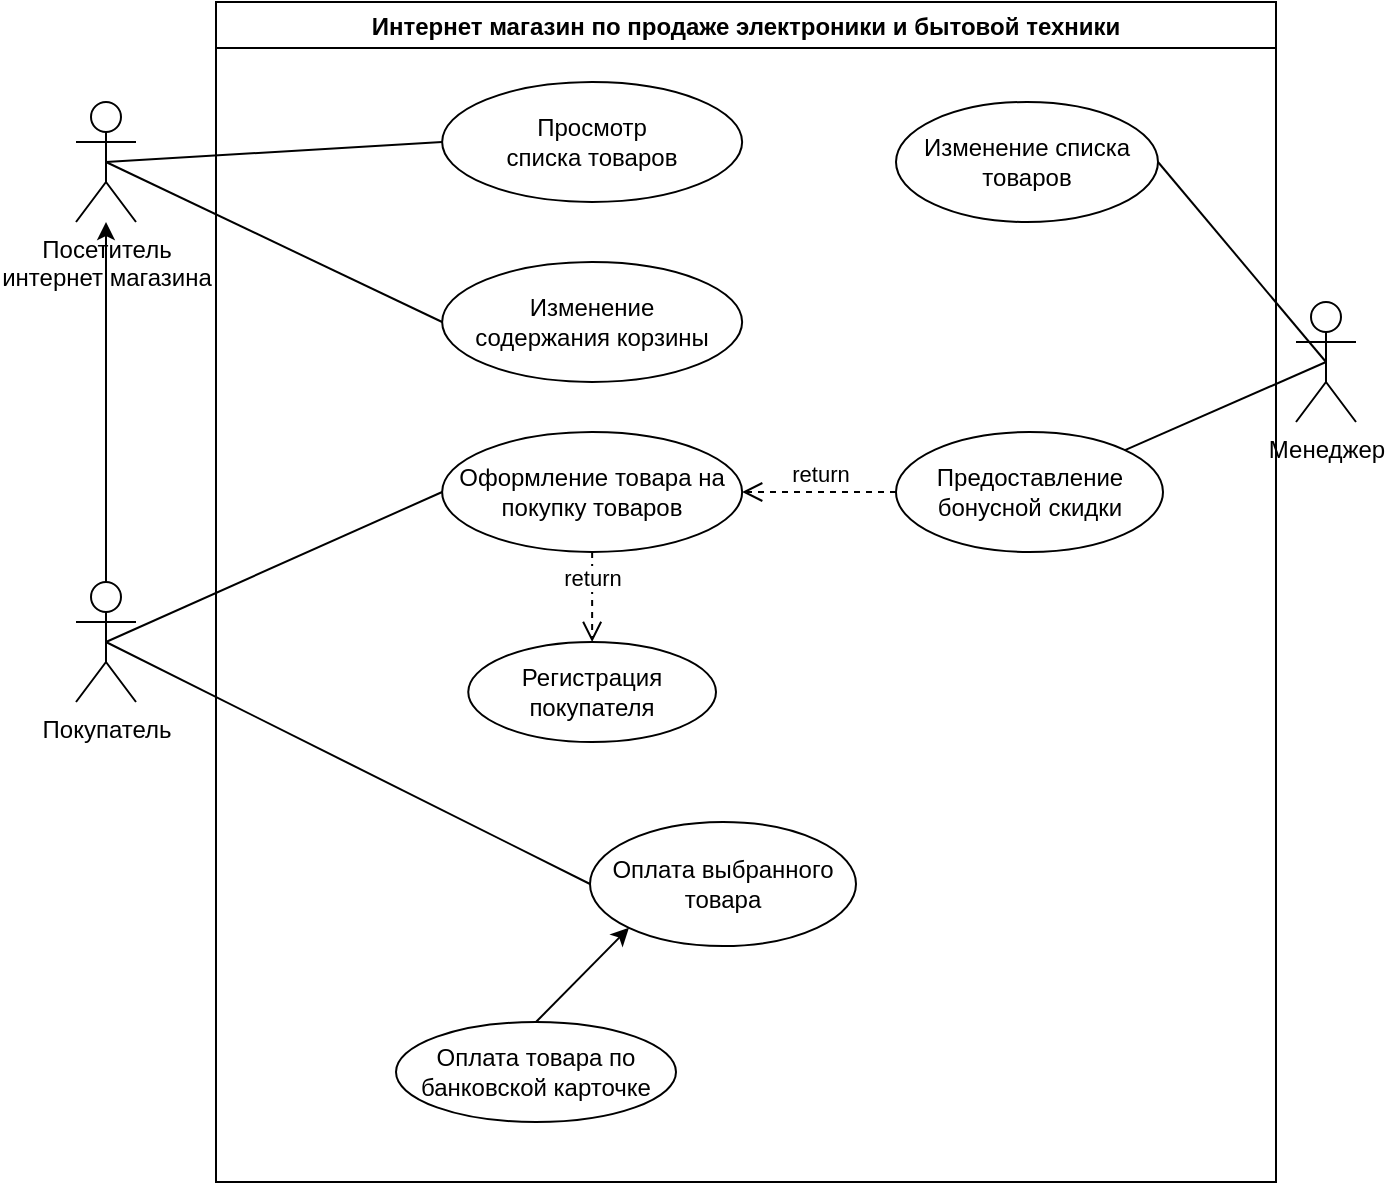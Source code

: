 <mxfile version="20.4.1" type="device"><diagram id="-Qko3N9pvqi1sgZHAHQu" name="Страница 1"><mxGraphModel dx="1247" dy="706" grid="1" gridSize="10" guides="1" tooltips="1" connect="1" arrows="1" fold="1" page="1" pageScale="1" pageWidth="3300" pageHeight="4681" math="0" shadow="0"><root><mxCell id="0"/><mxCell id="1" parent="0"/><mxCell id="_k5MzTLEcsFqLKa7DZg5-3" value="Менеджер" style="shape=umlActor;verticalLabelPosition=bottom;verticalAlign=top;html=1;outlineConnect=0;" vertex="1" parent="1"><mxGeometry x="920" y="480" width="30" height="60" as="geometry"/></mxCell><mxCell id="_k5MzTLEcsFqLKa7DZg5-4" value="Посетитель &lt;br&gt;интернет магазина" style="shape=umlActor;verticalLabelPosition=bottom;verticalAlign=top;html=1;outlineConnect=0;" vertex="1" parent="1"><mxGeometry x="310" y="380" width="30" height="60" as="geometry"/></mxCell><mxCell id="_k5MzTLEcsFqLKa7DZg5-5" style="edgeStyle=orthogonalEdgeStyle;rounded=0;orthogonalLoop=1;jettySize=auto;html=1;" edge="1" parent="1" source="_k5MzTLEcsFqLKa7DZg5-6" target="_k5MzTLEcsFqLKa7DZg5-4"><mxGeometry relative="1" as="geometry"/></mxCell><mxCell id="_k5MzTLEcsFqLKa7DZg5-6" value="Покупатель" style="shape=umlActor;verticalLabelPosition=bottom;verticalAlign=top;html=1;outlineConnect=0;" vertex="1" parent="1"><mxGeometry x="310" y="620" width="30" height="60" as="geometry"/></mxCell><mxCell id="_k5MzTLEcsFqLKa7DZg5-7" value="Интернет магазин по продаже электроники и бытовой техники" style="swimlane;" vertex="1" parent="1"><mxGeometry x="380" y="330" width="530" height="590" as="geometry"/></mxCell><mxCell id="_k5MzTLEcsFqLKa7DZg5-8" value="Просмотр&lt;br&gt;списка товаров" style="ellipse;whiteSpace=wrap;html=1;" vertex="1" parent="_k5MzTLEcsFqLKa7DZg5-7"><mxGeometry x="113.07" y="40" width="150" height="60" as="geometry"/></mxCell><mxCell id="_k5MzTLEcsFqLKa7DZg5-9" value="Изменение&lt;br&gt;содержания корзины" style="ellipse;whiteSpace=wrap;html=1;" vertex="1" parent="_k5MzTLEcsFqLKa7DZg5-7"><mxGeometry x="113.07" y="130" width="150" height="60" as="geometry"/></mxCell><mxCell id="_k5MzTLEcsFqLKa7DZg5-10" value="Оформление товара на покупку товаров" style="ellipse;whiteSpace=wrap;html=1;" vertex="1" parent="_k5MzTLEcsFqLKa7DZg5-7"><mxGeometry x="113.07" y="215" width="150" height="60" as="geometry"/></mxCell><mxCell id="_k5MzTLEcsFqLKa7DZg5-11" value="Регистрация покупателя" style="ellipse;whiteSpace=wrap;html=1;" vertex="1" parent="_k5MzTLEcsFqLKa7DZg5-7"><mxGeometry x="126.13" y="320" width="123.87" height="50" as="geometry"/></mxCell><mxCell id="_k5MzTLEcsFqLKa7DZg5-12" value="return" style="html=1;verticalAlign=bottom;endArrow=open;dashed=1;endSize=8;rounded=0;entryX=0.5;entryY=0;entryDx=0;entryDy=0;exitX=0.5;exitY=1;exitDx=0;exitDy=0;" edge="1" parent="_k5MzTLEcsFqLKa7DZg5-7" source="_k5MzTLEcsFqLKa7DZg5-10" target="_k5MzTLEcsFqLKa7DZg5-11"><mxGeometry relative="1" as="geometry"><mxPoint x="121.5" y="270" as="sourcePoint"/><mxPoint x="81.5" y="320" as="targetPoint"/></mxGeometry></mxCell><mxCell id="_k5MzTLEcsFqLKa7DZg5-13" value="Изменение списка товаров" style="ellipse;whiteSpace=wrap;html=1;" vertex="1" parent="_k5MzTLEcsFqLKa7DZg5-7"><mxGeometry x="340" y="50" width="131" height="60" as="geometry"/></mxCell><mxCell id="_k5MzTLEcsFqLKa7DZg5-14" value="Предоставление бонусной скидки" style="ellipse;whiteSpace=wrap;html=1;" vertex="1" parent="_k5MzTLEcsFqLKa7DZg5-7"><mxGeometry x="340" y="215" width="133.5" height="60" as="geometry"/></mxCell><mxCell id="_k5MzTLEcsFqLKa7DZg5-15" value="return" style="html=1;verticalAlign=bottom;endArrow=open;dashed=1;endSize=8;rounded=0;exitX=0;exitY=0.5;exitDx=0;exitDy=0;entryX=1;entryY=0.5;entryDx=0;entryDy=0;" edge="1" parent="_k5MzTLEcsFqLKa7DZg5-7" source="_k5MzTLEcsFqLKa7DZg5-14" target="_k5MzTLEcsFqLKa7DZg5-10"><mxGeometry relative="1" as="geometry"><mxPoint x="290" y="270" as="sourcePoint"/><mxPoint x="210" y="270" as="targetPoint"/><mxPoint as="offset"/></mxGeometry></mxCell><mxCell id="_k5MzTLEcsFqLKa7DZg5-16" value="Оплата выбранного товара" style="ellipse;whiteSpace=wrap;html=1;" vertex="1" parent="_k5MzTLEcsFqLKa7DZg5-7"><mxGeometry x="187" y="410" width="133" height="62" as="geometry"/></mxCell><mxCell id="_k5MzTLEcsFqLKa7DZg5-17" value="Оплата товара по банковской карточке" style="ellipse;whiteSpace=wrap;html=1;" vertex="1" parent="_k5MzTLEcsFqLKa7DZg5-7"><mxGeometry x="90" y="510" width="140" height="50" as="geometry"/></mxCell><mxCell id="_k5MzTLEcsFqLKa7DZg5-18" value="" style="endArrow=classic;html=1;rounded=0;entryX=0;entryY=1;entryDx=0;entryDy=0;exitX=0.5;exitY=0;exitDx=0;exitDy=0;" edge="1" parent="_k5MzTLEcsFqLKa7DZg5-7" source="_k5MzTLEcsFqLKa7DZg5-17" target="_k5MzTLEcsFqLKa7DZg5-16"><mxGeometry width="50" height="50" relative="1" as="geometry"><mxPoint x="300" y="500" as="sourcePoint"/><mxPoint x="350" y="450" as="targetPoint"/></mxGeometry></mxCell><mxCell id="_k5MzTLEcsFqLKa7DZg5-19" value="" style="endArrow=none;html=1;rounded=0;entryX=0;entryY=0.5;entryDx=0;entryDy=0;exitX=0.5;exitY=0.5;exitDx=0;exitDy=0;exitPerimeter=0;" edge="1" parent="1" source="_k5MzTLEcsFqLKa7DZg5-6" target="_k5MzTLEcsFqLKa7DZg5-16"><mxGeometry width="50" height="50" relative="1" as="geometry"><mxPoint x="380" y="680" as="sourcePoint"/><mxPoint x="520" y="790" as="targetPoint"/></mxGeometry></mxCell><mxCell id="_k5MzTLEcsFqLKa7DZg5-20" value="" style="endArrow=none;html=1;rounded=0;entryX=0;entryY=0.5;entryDx=0;entryDy=0;exitX=0.5;exitY=0.5;exitDx=0;exitDy=0;exitPerimeter=0;" edge="1" parent="1" source="_k5MzTLEcsFqLKa7DZg5-4" target="_k5MzTLEcsFqLKa7DZg5-8"><mxGeometry width="50" height="50" relative="1" as="geometry"><mxPoint x="350" y="425" as="sourcePoint"/><mxPoint x="400" y="375" as="targetPoint"/></mxGeometry></mxCell><mxCell id="_k5MzTLEcsFqLKa7DZg5-21" value="" style="endArrow=none;html=1;rounded=0;exitX=0.5;exitY=0.5;exitDx=0;exitDy=0;exitPerimeter=0;entryX=0;entryY=0.5;entryDx=0;entryDy=0;" edge="1" parent="1" source="_k5MzTLEcsFqLKa7DZg5-4" target="_k5MzTLEcsFqLKa7DZg5-9"><mxGeometry width="50" height="50" relative="1" as="geometry"><mxPoint x="410" y="480" as="sourcePoint"/><mxPoint x="460" y="430" as="targetPoint"/></mxGeometry></mxCell><mxCell id="_k5MzTLEcsFqLKa7DZg5-22" value="" style="endArrow=none;html=1;rounded=0;entryX=0;entryY=0.5;entryDx=0;entryDy=0;exitX=0.5;exitY=0.5;exitDx=0;exitDy=0;exitPerimeter=0;" edge="1" parent="1" source="_k5MzTLEcsFqLKa7DZg5-6" target="_k5MzTLEcsFqLKa7DZg5-10"><mxGeometry width="50" height="50" relative="1" as="geometry"><mxPoint x="380" y="630" as="sourcePoint"/><mxPoint x="430" y="580" as="targetPoint"/></mxGeometry></mxCell><mxCell id="_k5MzTLEcsFqLKa7DZg5-23" value="" style="endArrow=none;html=1;rounded=0;entryX=1;entryY=0.5;entryDx=0;entryDy=0;exitX=0.5;exitY=0.5;exitDx=0;exitDy=0;exitPerimeter=0;" edge="1" parent="1" source="_k5MzTLEcsFqLKa7DZg5-3" target="_k5MzTLEcsFqLKa7DZg5-13"><mxGeometry width="50" height="50" relative="1" as="geometry"><mxPoint x="929.25" y="570" as="sourcePoint"/><mxPoint x="849.25" y="520" as="targetPoint"/></mxGeometry></mxCell><mxCell id="_k5MzTLEcsFqLKa7DZg5-24" value="" style="endArrow=none;html=1;rounded=0;entryX=0.5;entryY=0.5;entryDx=0;entryDy=0;entryPerimeter=0;" edge="1" parent="1" source="_k5MzTLEcsFqLKa7DZg5-14" target="_k5MzTLEcsFqLKa7DZg5-3"><mxGeometry width="50" height="50" relative="1" as="geometry"><mxPoint x="879.25" y="620" as="sourcePoint"/><mxPoint x="929.25" y="570" as="targetPoint"/></mxGeometry></mxCell></root></mxGraphModel></diagram></mxfile>